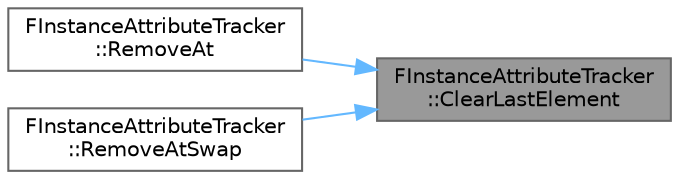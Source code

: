 digraph "FInstanceAttributeTracker::ClearLastElement"
{
 // INTERACTIVE_SVG=YES
 // LATEX_PDF_SIZE
  bgcolor="transparent";
  edge [fontname=Helvetica,fontsize=10,labelfontname=Helvetica,labelfontsize=10];
  node [fontname=Helvetica,fontsize=10,shape=box,height=0.2,width=0.4];
  rankdir="RL";
  Node1 [id="Node000001",label="FInstanceAttributeTracker\l::ClearLastElement",height=0.2,width=0.4,color="gray40", fillcolor="grey60", style="filled", fontcolor="black",tooltip="Clear the last item & all remaining in element to ensure it is always all zero."];
  Node1 -> Node2 [id="edge1_Node000001_Node000002",dir="back",color="steelblue1",style="solid",tooltip=" "];
  Node2 [id="Node000002",label="FInstanceAttributeTracker\l::RemoveAt",height=0.2,width=0.4,color="grey40", fillcolor="white", style="filled",URL="$d7/d54/classFInstanceAttributeTracker.html#a513d94029547f194ec08c4ab57be2c0e",tooltip="Mark removed & update the tracked bits (remove & move operation) Note: this is not something that sho..."];
  Node1 -> Node3 [id="edge2_Node000001_Node000003",dir="back",color="steelblue1",style="solid",tooltip=" "];
  Node3 [id="Node000003",label="FInstanceAttributeTracker\l::RemoveAtSwap",height=0.2,width=0.4,color="grey40", fillcolor="white", style="filled",URL="$d7/d54/classFInstanceAttributeTracker.html#acf265a058da3d53aea0ea5ea4f9537cb",tooltip="Mark removed & update the tracked bits (remove & swap operation)"];
}
